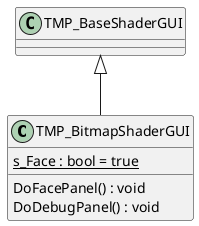 @startuml
class TMP_BitmapShaderGUI {
    {static} s_Face : bool = true
    DoFacePanel() : void
    DoDebugPanel() : void
}
TMP_BaseShaderGUI <|-- TMP_BitmapShaderGUI
@enduml

